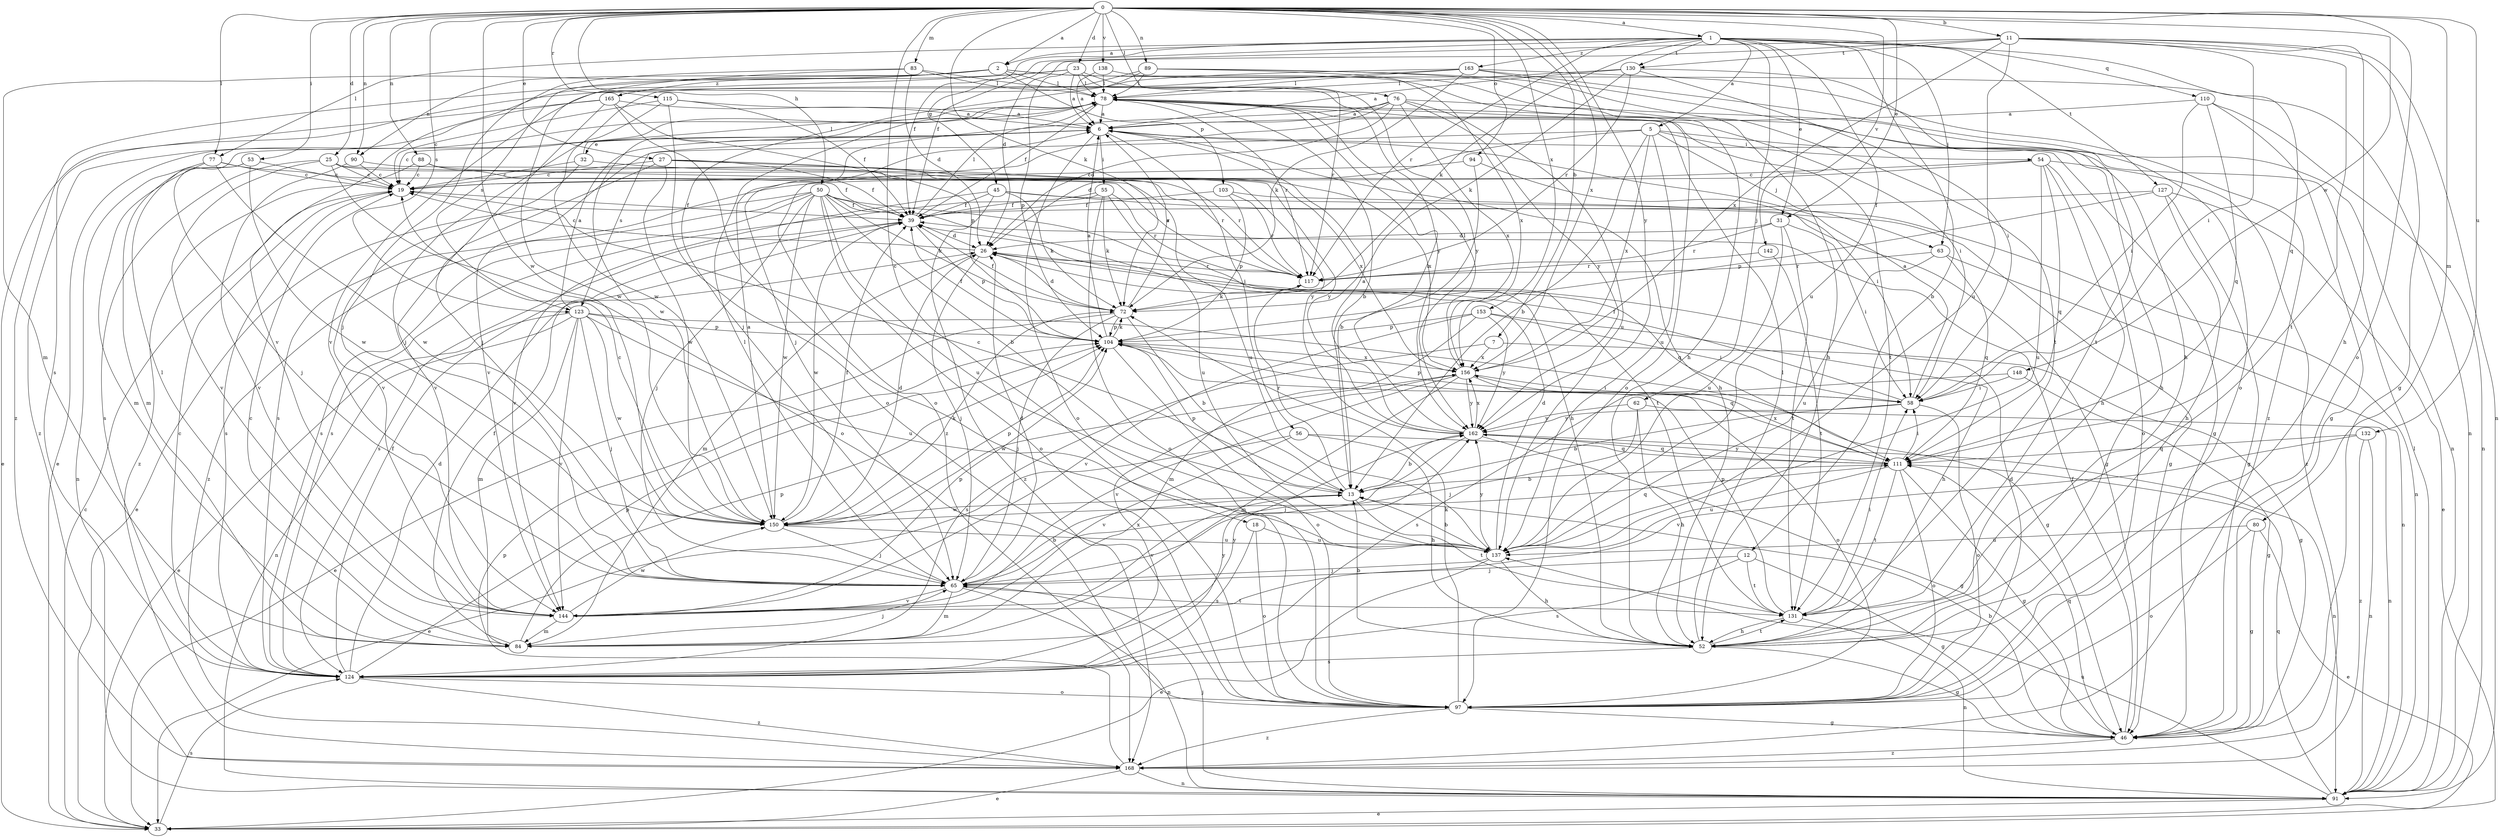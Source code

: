 strict digraph  {
0;
1;
2;
5;
6;
7;
11;
12;
13;
18;
19;
23;
25;
26;
27;
31;
32;
33;
39;
45;
46;
50;
52;
53;
54;
55;
56;
58;
62;
63;
65;
72;
76;
77;
78;
80;
83;
84;
88;
89;
90;
91;
94;
97;
103;
104;
110;
111;
115;
117;
123;
124;
127;
130;
131;
132;
137;
138;
142;
144;
148;
150;
153;
156;
162;
163;
165;
168;
0 -> 1  [label=a];
0 -> 2  [label=a];
0 -> 7  [label=b];
0 -> 11  [label=b];
0 -> 18  [label=c];
0 -> 23  [label=d];
0 -> 25  [label=d];
0 -> 27  [label=e];
0 -> 31  [label=e];
0 -> 50  [label=h];
0 -> 53  [label=i];
0 -> 72  [label=k];
0 -> 76  [label=l];
0 -> 77  [label=l];
0 -> 80  [label=m];
0 -> 83  [label=m];
0 -> 88  [label=n];
0 -> 89  [label=n];
0 -> 90  [label=n];
0 -> 94  [label=o];
0 -> 97  [label=o];
0 -> 115  [label=r];
0 -> 123  [label=s];
0 -> 132  [label=u];
0 -> 138  [label=v];
0 -> 142  [label=v];
0 -> 148  [label=w];
0 -> 150  [label=w];
0 -> 153  [label=x];
0 -> 156  [label=x];
0 -> 162  [label=y];
1 -> 2  [label=a];
1 -> 5  [label=a];
1 -> 12  [label=b];
1 -> 31  [label=e];
1 -> 39  [label=f];
1 -> 45  [label=g];
1 -> 62  [label=j];
1 -> 63  [label=j];
1 -> 72  [label=k];
1 -> 77  [label=l];
1 -> 110  [label=q];
1 -> 111  [label=q];
1 -> 117  [label=r];
1 -> 127  [label=t];
1 -> 130  [label=t];
1 -> 137  [label=u];
1 -> 163  [label=z];
2 -> 78  [label=l];
2 -> 84  [label=m];
2 -> 90  [label=n];
2 -> 91  [label=n];
2 -> 97  [label=o];
2 -> 103  [label=p];
2 -> 123  [label=s];
2 -> 165  [label=z];
5 -> 13  [label=b];
5 -> 26  [label=d];
5 -> 52  [label=h];
5 -> 54  [label=i];
5 -> 63  [label=j];
5 -> 137  [label=u];
5 -> 144  [label=v];
5 -> 156  [label=x];
6 -> 19  [label=c];
6 -> 32  [label=e];
6 -> 46  [label=g];
6 -> 52  [label=h];
6 -> 55  [label=i];
6 -> 56  [label=i];
6 -> 97  [label=o];
6 -> 123  [label=s];
7 -> 46  [label=g];
7 -> 124  [label=s];
7 -> 156  [label=x];
11 -> 26  [label=d];
11 -> 39  [label=f];
11 -> 46  [label=g];
11 -> 52  [label=h];
11 -> 58  [label=i];
11 -> 91  [label=n];
11 -> 130  [label=t];
11 -> 131  [label=t];
11 -> 137  [label=u];
11 -> 156  [label=x];
12 -> 46  [label=g];
12 -> 65  [label=j];
12 -> 124  [label=s];
12 -> 131  [label=t];
13 -> 19  [label=c];
13 -> 104  [label=p];
13 -> 117  [label=r];
13 -> 131  [label=t];
13 -> 144  [label=v];
13 -> 150  [label=w];
18 -> 97  [label=o];
18 -> 124  [label=s];
18 -> 137  [label=u];
19 -> 39  [label=f];
19 -> 124  [label=s];
23 -> 6  [label=a];
23 -> 78  [label=l];
23 -> 104  [label=p];
23 -> 117  [label=r];
23 -> 144  [label=v];
23 -> 162  [label=y];
23 -> 168  [label=z];
25 -> 19  [label=c];
25 -> 97  [label=o];
25 -> 124  [label=s];
25 -> 137  [label=u];
25 -> 144  [label=v];
25 -> 162  [label=y];
26 -> 19  [label=c];
26 -> 65  [label=j];
26 -> 84  [label=m];
26 -> 111  [label=q];
26 -> 117  [label=r];
27 -> 19  [label=c];
27 -> 39  [label=f];
27 -> 144  [label=v];
27 -> 150  [label=w];
27 -> 156  [label=x];
27 -> 162  [label=y];
31 -> 26  [label=d];
31 -> 58  [label=i];
31 -> 117  [label=r];
31 -> 131  [label=t];
31 -> 137  [label=u];
32 -> 19  [label=c];
32 -> 78  [label=l];
32 -> 144  [label=v];
32 -> 156  [label=x];
33 -> 19  [label=c];
33 -> 124  [label=s];
39 -> 26  [label=d];
39 -> 78  [label=l];
39 -> 104  [label=p];
39 -> 124  [label=s];
39 -> 150  [label=w];
45 -> 39  [label=f];
45 -> 46  [label=g];
45 -> 72  [label=k];
45 -> 91  [label=n];
45 -> 144  [label=v];
45 -> 168  [label=z];
46 -> 13  [label=b];
46 -> 39  [label=f];
46 -> 111  [label=q];
46 -> 168  [label=z];
50 -> 13  [label=b];
50 -> 33  [label=e];
50 -> 39  [label=f];
50 -> 52  [label=h];
50 -> 65  [label=j];
50 -> 72  [label=k];
50 -> 97  [label=o];
50 -> 124  [label=s];
50 -> 131  [label=t];
50 -> 137  [label=u];
50 -> 150  [label=w];
50 -> 168  [label=z];
52 -> 13  [label=b];
52 -> 46  [label=g];
52 -> 78  [label=l];
52 -> 124  [label=s];
52 -> 131  [label=t];
53 -> 19  [label=c];
53 -> 65  [label=j];
53 -> 84  [label=m];
53 -> 150  [label=w];
54 -> 19  [label=c];
54 -> 52  [label=h];
54 -> 97  [label=o];
54 -> 111  [label=q];
54 -> 124  [label=s];
54 -> 137  [label=u];
54 -> 168  [label=z];
55 -> 39  [label=f];
55 -> 72  [label=k];
55 -> 97  [label=o];
55 -> 117  [label=r];
55 -> 124  [label=s];
55 -> 137  [label=u];
56 -> 33  [label=e];
56 -> 52  [label=h];
56 -> 111  [label=q];
56 -> 144  [label=v];
58 -> 6  [label=a];
58 -> 13  [label=b];
58 -> 39  [label=f];
58 -> 97  [label=o];
58 -> 104  [label=p];
58 -> 162  [label=y];
62 -> 52  [label=h];
62 -> 65  [label=j];
62 -> 91  [label=n];
62 -> 162  [label=y];
63 -> 91  [label=n];
63 -> 111  [label=q];
63 -> 117  [label=r];
63 -> 137  [label=u];
65 -> 13  [label=b];
65 -> 26  [label=d];
65 -> 78  [label=l];
65 -> 84  [label=m];
65 -> 91  [label=n];
65 -> 131  [label=t];
65 -> 144  [label=v];
72 -> 6  [label=a];
72 -> 13  [label=b];
72 -> 26  [label=d];
72 -> 33  [label=e];
72 -> 39  [label=f];
72 -> 65  [label=j];
72 -> 104  [label=p];
76 -> 6  [label=a];
76 -> 26  [label=d];
76 -> 65  [label=j];
76 -> 91  [label=n];
76 -> 137  [label=u];
76 -> 156  [label=x];
76 -> 162  [label=y];
76 -> 168  [label=z];
77 -> 19  [label=c];
77 -> 84  [label=m];
77 -> 91  [label=n];
77 -> 117  [label=r];
77 -> 150  [label=w];
78 -> 6  [label=a];
78 -> 13  [label=b];
78 -> 33  [label=e];
78 -> 39  [label=f];
78 -> 58  [label=i];
78 -> 117  [label=r];
78 -> 131  [label=t];
78 -> 150  [label=w];
80 -> 33  [label=e];
80 -> 46  [label=g];
80 -> 97  [label=o];
80 -> 137  [label=u];
83 -> 26  [label=d];
83 -> 65  [label=j];
83 -> 78  [label=l];
83 -> 150  [label=w];
83 -> 162  [label=y];
84 -> 19  [label=c];
84 -> 39  [label=f];
84 -> 65  [label=j];
84 -> 78  [label=l];
84 -> 104  [label=p];
84 -> 162  [label=y];
88 -> 19  [label=c];
88 -> 39  [label=f];
88 -> 117  [label=r];
88 -> 168  [label=z];
89 -> 52  [label=h];
89 -> 65  [label=j];
89 -> 78  [label=l];
89 -> 131  [label=t];
89 -> 144  [label=v];
89 -> 156  [label=x];
90 -> 19  [label=c];
90 -> 117  [label=r];
90 -> 144  [label=v];
91 -> 33  [label=e];
91 -> 65  [label=j];
91 -> 78  [label=l];
91 -> 111  [label=q];
91 -> 137  [label=u];
94 -> 13  [label=b];
94 -> 19  [label=c];
94 -> 58  [label=i];
97 -> 26  [label=d];
97 -> 46  [label=g];
97 -> 72  [label=k];
97 -> 168  [label=z];
103 -> 39  [label=f];
103 -> 46  [label=g];
103 -> 104  [label=p];
103 -> 117  [label=r];
104 -> 6  [label=a];
104 -> 39  [label=f];
104 -> 72  [label=k];
104 -> 97  [label=o];
104 -> 111  [label=q];
104 -> 156  [label=x];
110 -> 6  [label=a];
110 -> 46  [label=g];
110 -> 58  [label=i];
110 -> 91  [label=n];
110 -> 111  [label=q];
111 -> 13  [label=b];
111 -> 46  [label=g];
111 -> 58  [label=i];
111 -> 97  [label=o];
111 -> 131  [label=t];
111 -> 137  [label=u];
111 -> 156  [label=x];
111 -> 162  [label=y];
115 -> 6  [label=a];
115 -> 19  [label=c];
115 -> 39  [label=f];
115 -> 65  [label=j];
115 -> 97  [label=o];
117 -> 72  [label=k];
123 -> 6  [label=a];
123 -> 33  [label=e];
123 -> 46  [label=g];
123 -> 65  [label=j];
123 -> 84  [label=m];
123 -> 91  [label=n];
123 -> 104  [label=p];
123 -> 137  [label=u];
123 -> 144  [label=v];
123 -> 150  [label=w];
124 -> 19  [label=c];
124 -> 26  [label=d];
124 -> 39  [label=f];
124 -> 97  [label=o];
124 -> 104  [label=p];
124 -> 156  [label=x];
124 -> 162  [label=y];
124 -> 168  [label=z];
127 -> 33  [label=e];
127 -> 39  [label=f];
127 -> 46  [label=g];
127 -> 52  [label=h];
127 -> 104  [label=p];
130 -> 6  [label=a];
130 -> 58  [label=i];
130 -> 72  [label=k];
130 -> 78  [label=l];
130 -> 117  [label=r];
130 -> 131  [label=t];
131 -> 52  [label=h];
131 -> 58  [label=i];
131 -> 91  [label=n];
131 -> 104  [label=p];
132 -> 91  [label=n];
132 -> 111  [label=q];
132 -> 144  [label=v];
132 -> 168  [label=z];
137 -> 13  [label=b];
137 -> 26  [label=d];
137 -> 33  [label=e];
137 -> 52  [label=h];
137 -> 65  [label=j];
137 -> 162  [label=y];
138 -> 6  [label=a];
138 -> 52  [label=h];
138 -> 78  [label=l];
142 -> 117  [label=r];
142 -> 131  [label=t];
144 -> 84  [label=m];
144 -> 104  [label=p];
144 -> 150  [label=w];
148 -> 46  [label=g];
148 -> 58  [label=i];
148 -> 124  [label=s];
150 -> 6  [label=a];
150 -> 19  [label=c];
150 -> 26  [label=d];
150 -> 39  [label=f];
150 -> 65  [label=j];
150 -> 72  [label=k];
150 -> 104  [label=p];
150 -> 111  [label=q];
150 -> 137  [label=u];
153 -> 52  [label=h];
153 -> 58  [label=i];
153 -> 84  [label=m];
153 -> 104  [label=p];
153 -> 144  [label=v];
153 -> 162  [label=y];
156 -> 58  [label=i];
156 -> 78  [label=l];
156 -> 84  [label=m];
156 -> 97  [label=o];
156 -> 144  [label=v];
156 -> 150  [label=w];
156 -> 162  [label=y];
162 -> 6  [label=a];
162 -> 13  [label=b];
162 -> 46  [label=g];
162 -> 65  [label=j];
162 -> 78  [label=l];
162 -> 91  [label=n];
162 -> 111  [label=q];
162 -> 156  [label=x];
163 -> 52  [label=h];
163 -> 72  [label=k];
163 -> 78  [label=l];
163 -> 97  [label=o];
163 -> 124  [label=s];
163 -> 150  [label=w];
163 -> 168  [label=z];
165 -> 6  [label=a];
165 -> 33  [label=e];
165 -> 65  [label=j];
165 -> 97  [label=o];
165 -> 104  [label=p];
165 -> 168  [label=z];
168 -> 33  [label=e];
168 -> 91  [label=n];
168 -> 104  [label=p];
}
